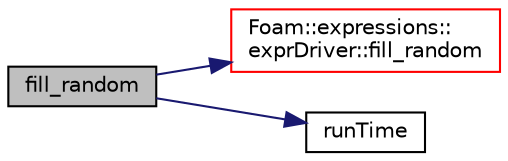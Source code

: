 digraph "fill_random"
{
  bgcolor="transparent";
  edge [fontname="Helvetica",fontsize="10",labelfontname="Helvetica",labelfontsize="10"];
  node [fontname="Helvetica",fontsize="10",shape=record];
  rankdir="LR";
  Node1 [label="fill_random",height=0.2,width=0.4,color="black", fillcolor="grey75", style="filled" fontcolor="black"];
  Node1 -> Node2 [color="midnightblue",fontsize="10",style="solid",fontname="Helvetica"];
  Node2 [label="Foam::expressions::\lexprDriver::fill_random",height=0.2,width=0.4,color="red",URL="$classFoam_1_1expressions_1_1exprDriver.html#ab91e9f6eb944e54a70b594a980503e2e",tooltip="Fill a random field. "];
  Node1 -> Node3 [color="midnightblue",fontsize="10",style="solid",fontname="Helvetica"];
  Node3 [label="runTime",height=0.2,width=0.4,color="black",URL="$classFoam_1_1expressions_1_1fvExprDriver.html#abe567f1b7e96e9bd1b8b8d5ca878aaac",tooltip="The Time associated with the mesh. "];
}
